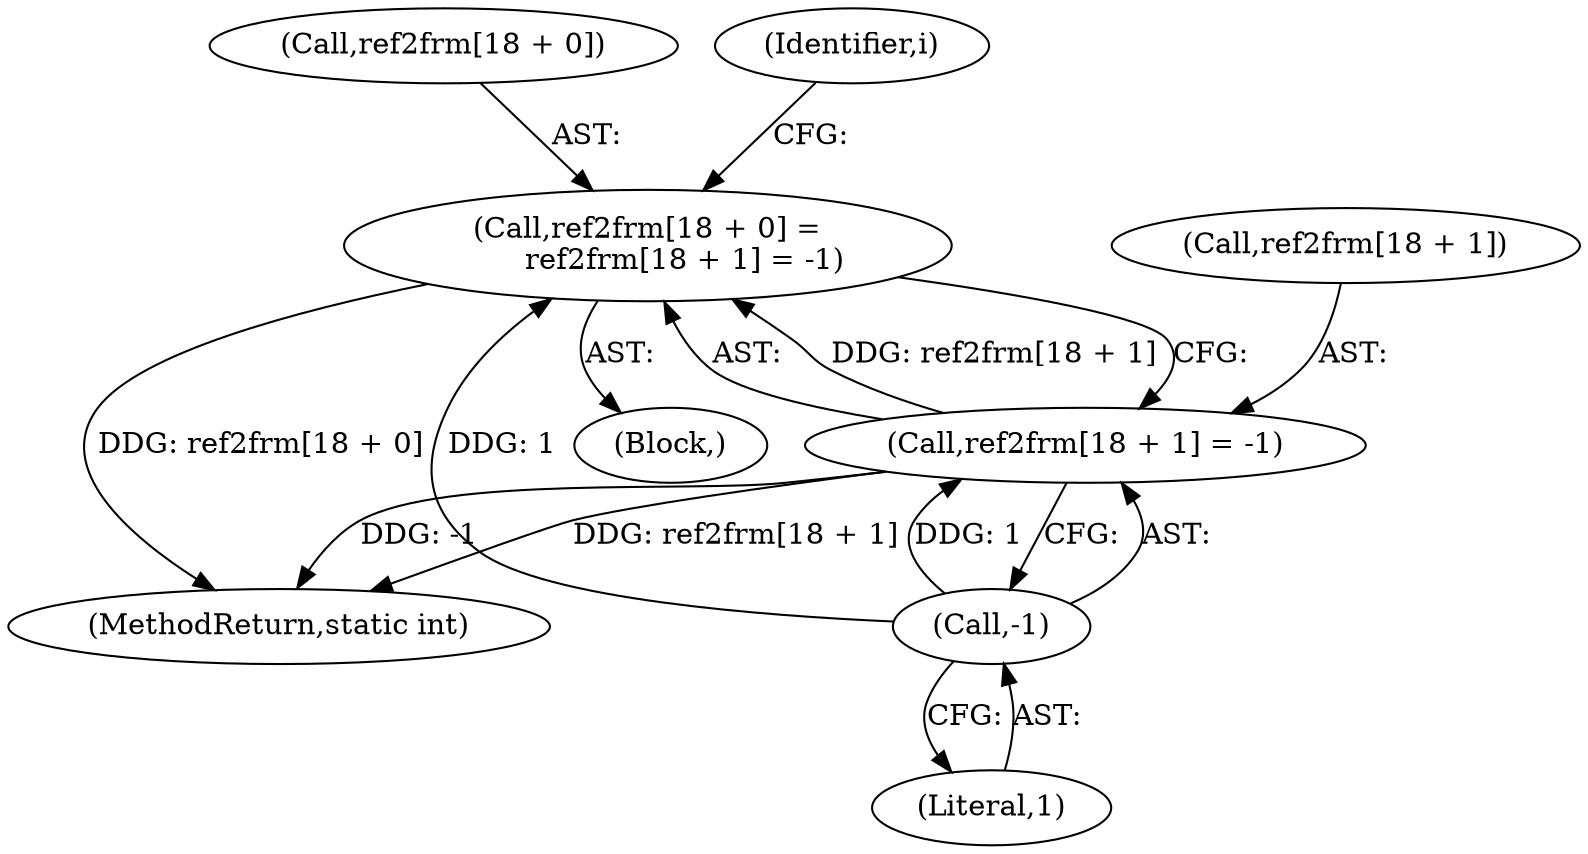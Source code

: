 digraph "0_FFmpeg_29ffeef5e73b8f41ff3a3f2242d356759c66f91f@pointer" {
"1003195" [label="(Call,ref2frm[18 + 0] =\n        ref2frm[18 + 1] = -1)"];
"1003201" [label="(Call,ref2frm[18 + 1] = -1)"];
"1003207" [label="(Call,-1)"];
"1003202" [label="(Call,ref2frm[18 + 1])"];
"1003201" [label="(Call,ref2frm[18 + 1] = -1)"];
"1003196" [label="(Call,ref2frm[18 + 0])"];
"1003208" [label="(Literal,1)"];
"1003211" [label="(Identifier,i)"];
"1003426" [label="(MethodReturn,static int)"];
"1002994" [label="(Block,)"];
"1003195" [label="(Call,ref2frm[18 + 0] =\n        ref2frm[18 + 1] = -1)"];
"1003207" [label="(Call,-1)"];
"1003195" -> "1002994"  [label="AST: "];
"1003195" -> "1003201"  [label="CFG: "];
"1003196" -> "1003195"  [label="AST: "];
"1003201" -> "1003195"  [label="AST: "];
"1003211" -> "1003195"  [label="CFG: "];
"1003195" -> "1003426"  [label="DDG: ref2frm[18 + 0]"];
"1003201" -> "1003195"  [label="DDG: ref2frm[18 + 1]"];
"1003207" -> "1003195"  [label="DDG: 1"];
"1003201" -> "1003207"  [label="CFG: "];
"1003202" -> "1003201"  [label="AST: "];
"1003207" -> "1003201"  [label="AST: "];
"1003201" -> "1003426"  [label="DDG: -1"];
"1003201" -> "1003426"  [label="DDG: ref2frm[18 + 1]"];
"1003207" -> "1003201"  [label="DDG: 1"];
"1003207" -> "1003208"  [label="CFG: "];
"1003208" -> "1003207"  [label="AST: "];
}
